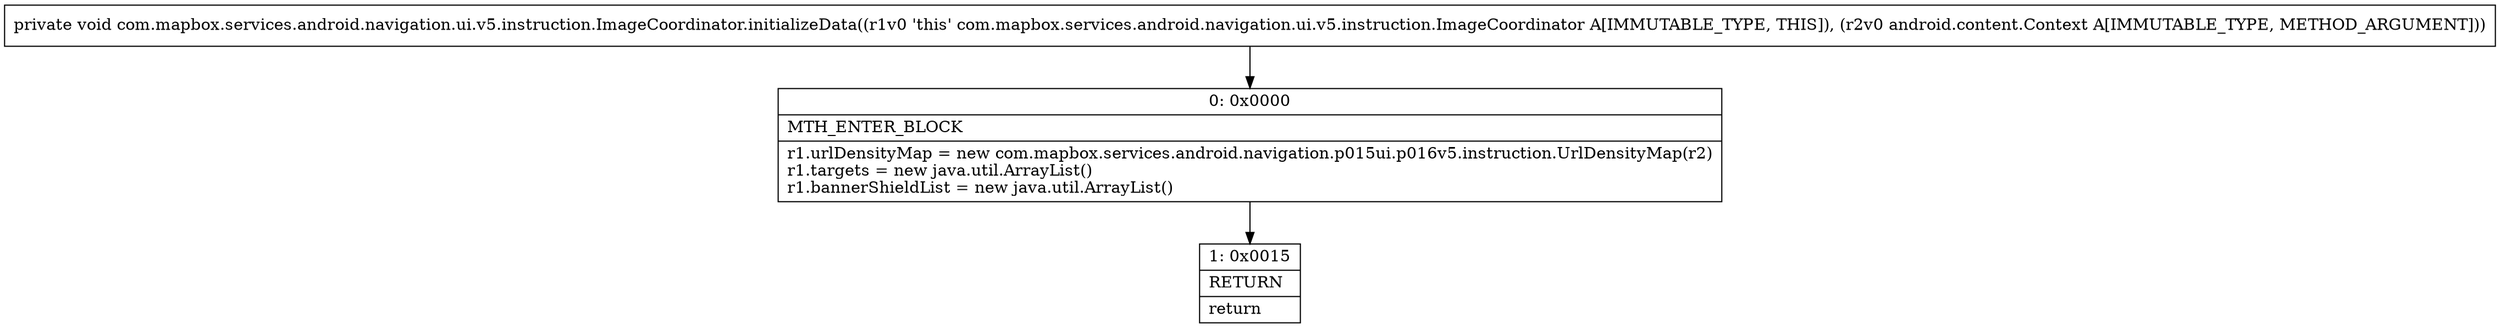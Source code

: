 digraph "CFG forcom.mapbox.services.android.navigation.ui.v5.instruction.ImageCoordinator.initializeData(Landroid\/content\/Context;)V" {
Node_0 [shape=record,label="{0\:\ 0x0000|MTH_ENTER_BLOCK\l|r1.urlDensityMap = new com.mapbox.services.android.navigation.p015ui.p016v5.instruction.UrlDensityMap(r2)\lr1.targets = new java.util.ArrayList()\lr1.bannerShieldList = new java.util.ArrayList()\l}"];
Node_1 [shape=record,label="{1\:\ 0x0015|RETURN\l|return\l}"];
MethodNode[shape=record,label="{private void com.mapbox.services.android.navigation.ui.v5.instruction.ImageCoordinator.initializeData((r1v0 'this' com.mapbox.services.android.navigation.ui.v5.instruction.ImageCoordinator A[IMMUTABLE_TYPE, THIS]), (r2v0 android.content.Context A[IMMUTABLE_TYPE, METHOD_ARGUMENT])) }"];
MethodNode -> Node_0;
Node_0 -> Node_1;
}

